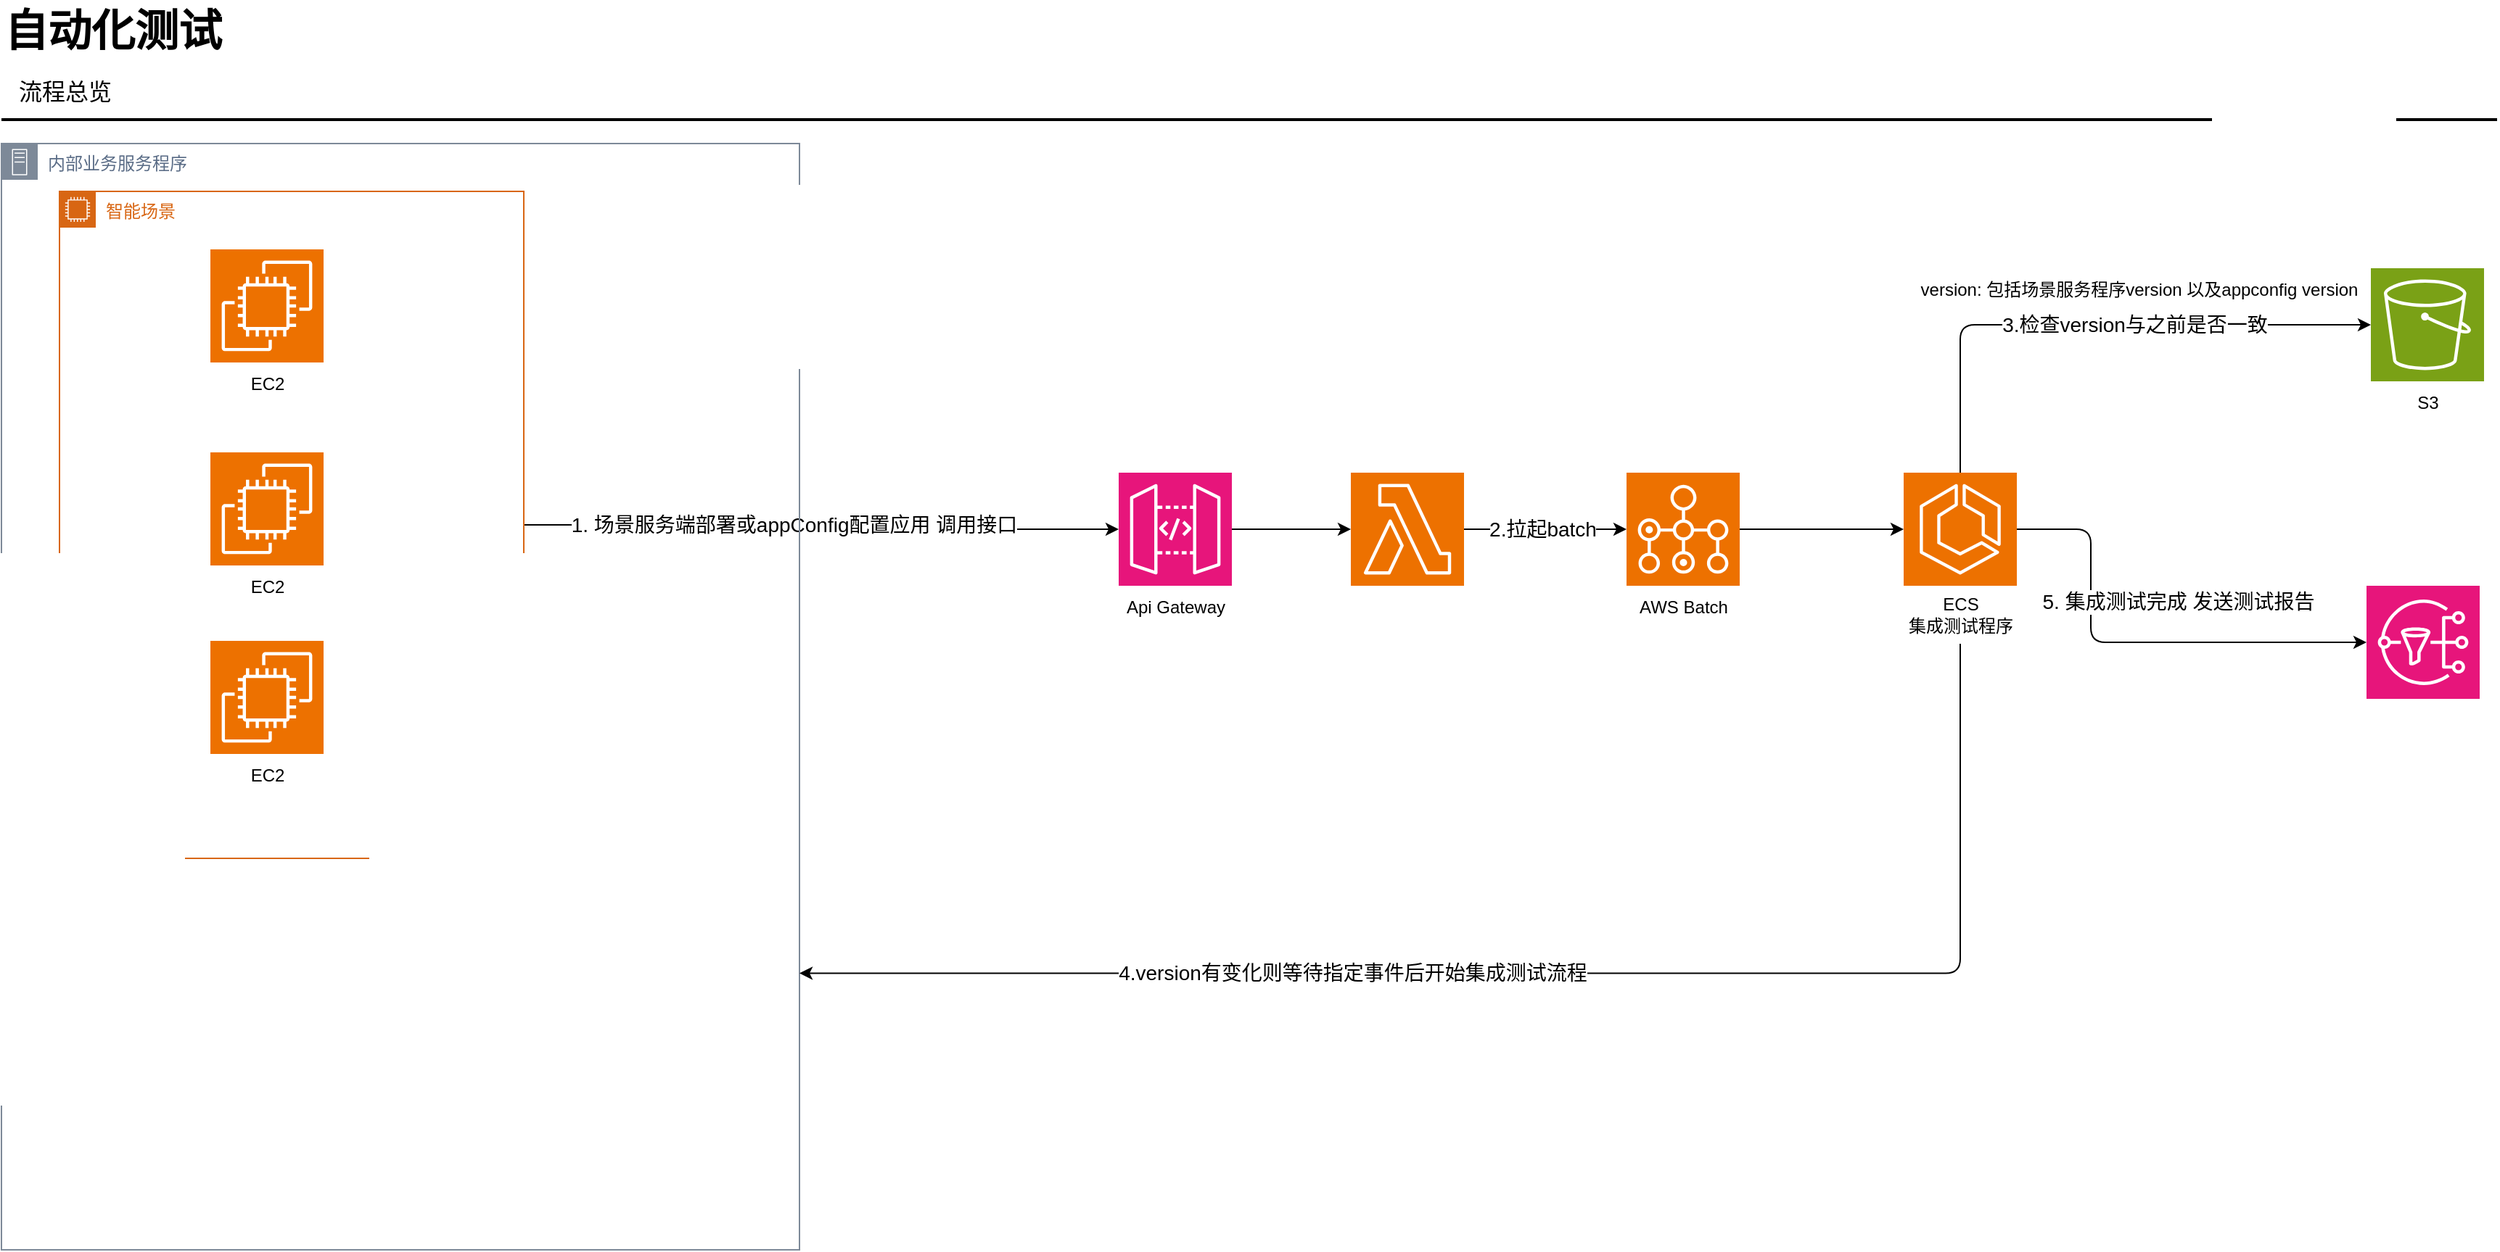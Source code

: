 <mxfile version="24.7.7">
  <diagram id="Ht1M8jgEwFfnCIfOTk4-" name="Page-1">
    <mxGraphModel dx="2322" dy="924" grid="1" gridSize="10" guides="1" tooltips="1" connect="1" arrows="1" fold="1" page="0" pageScale="1" pageWidth="827" pageHeight="1169" background="none" math="0" shadow="0">
      <root>
        <mxCell id="0" />
        <mxCell id="1" parent="0" />
        <mxCell id="-QjtrjUzRDEMRZ5MF8oH-47" value="自动化测试" style="text;html=1;resizable=0;points=[];autosize=1;align=left;verticalAlign=top;spacingTop=-4;fontSize=30;fontStyle=1;rounded=0;" parent="1" vertex="1">
          <mxGeometry x="-120" y="65.5" width="170" height="40" as="geometry" />
        </mxCell>
        <mxCell id="-QjtrjUzRDEMRZ5MF8oH-48" value="流程总览" style="text;html=1;resizable=0;points=[];autosize=1;align=left;verticalAlign=top;spacingTop=-4;fontSize=16;rounded=0;" parent="1" vertex="1">
          <mxGeometry x="-110" y="115.5" width="90" height="30" as="geometry" />
        </mxCell>
        <mxCell id="SCVMTBWpLvtzJIhz15lM-1" value="" style="line;strokeWidth=2;html=1;fontSize=14;rounded=0;" parent="1" vertex="1">
          <mxGeometry x="-120" y="140" width="1720" height="15.02" as="geometry" />
        </mxCell>
        <mxCell id="G6lWxy4UC_xkW3f3Wh48-16" style="edgeStyle=orthogonalEdgeStyle;orthogonalLoop=1;jettySize=auto;html=1;" edge="1" parent="1" source="G6lWxy4UC_xkW3f3Wh48-1" target="G6lWxy4UC_xkW3f3Wh48-54">
          <mxGeometry relative="1" as="geometry">
            <mxPoint x="650" y="430" as="targetPoint" />
          </mxGeometry>
        </mxCell>
        <mxCell id="G6lWxy4UC_xkW3f3Wh48-42" value="&lt;span style=&quot;color: rgb(0, 0, 0); font-family: Helvetica; font-style: normal; font-variant-ligatures: normal; font-variant-caps: normal; font-weight: 400; letter-spacing: normal; orphans: 2; text-align: center; text-indent: 0px; text-transform: none; widows: 2; word-spacing: 0px; -webkit-text-stroke-width: 0px; white-space: nowrap; background-color: rgb(255, 255, 255); text-decoration-thickness: initial; text-decoration-style: initial; text-decoration-color: initial; float: none; display: inline !important;&quot;&gt;&lt;font style=&quot;font-size: 14px;&quot;&gt;1. 场景服务端部署或appConfig配置应用 调用接口&lt;/font&gt;&lt;/span&gt;" style="edgeLabel;html=1;align=center;verticalAlign=middle;resizable=0;points=[];" vertex="1" connectable="0" parent="G6lWxy4UC_xkW3f3Wh48-16">
          <mxGeometry x="-0.311" y="-4" relative="1" as="geometry">
            <mxPoint x="43" y="-4" as="offset" />
          </mxGeometry>
        </mxCell>
        <mxCell id="G6lWxy4UC_xkW3f3Wh48-1" value="智能场景" style="points=[[0,0],[0.25,0],[0.5,0],[0.75,0],[1,0],[1,0.25],[1,0.5],[1,0.75],[1,1],[0.75,1],[0.5,1],[0.25,1],[0,1],[0,0.75],[0,0.5],[0,0.25]];outlineConnect=0;gradientColor=none;html=1;whiteSpace=wrap;fontSize=12;fontStyle=0;container=1;pointerEvents=0;collapsible=0;recursiveResize=0;shape=mxgraph.aws4.group;grIcon=mxgraph.aws4.group_ec2_instance_contents;strokeColor=#D86613;fillColor=none;verticalAlign=top;align=left;spacingLeft=30;fontColor=#D86613;dashed=0;" vertex="1" parent="1">
          <mxGeometry x="-80" y="196.98" width="320" height="460" as="geometry" />
        </mxCell>
        <mxCell id="G6lWxy4UC_xkW3f3Wh48-62" value="" style="group" vertex="1" connectable="0" parent="G6lWxy4UC_xkW3f3Wh48-1">
          <mxGeometry x="104" y="40" width="78" height="108" as="geometry" />
        </mxCell>
        <mxCell id="G6lWxy4UC_xkW3f3Wh48-48" value="" style="sketch=0;points=[[0,0,0],[0.25,0,0],[0.5,0,0],[0.75,0,0],[1,0,0],[0,1,0],[0.25,1,0],[0.5,1,0],[0.75,1,0],[1,1,0],[0,0.25,0],[0,0.5,0],[0,0.75,0],[1,0.25,0],[1,0.5,0],[1,0.75,0]];outlineConnect=0;fontColor=#232F3E;fillColor=#ED7100;strokeColor=#ffffff;dashed=0;verticalLabelPosition=bottom;verticalAlign=top;align=center;html=1;fontSize=12;fontStyle=0;aspect=fixed;shape=mxgraph.aws4.resourceIcon;resIcon=mxgraph.aws4.ec2;" vertex="1" parent="G6lWxy4UC_xkW3f3Wh48-62">
          <mxGeometry width="78" height="78" as="geometry" />
        </mxCell>
        <mxCell id="G6lWxy4UC_xkW3f3Wh48-57" value="EC2" style="text;html=1;align=center;verticalAlign=middle;resizable=0;points=[];autosize=1;strokeColor=none;fillColor=none;" vertex="1" parent="G6lWxy4UC_xkW3f3Wh48-62">
          <mxGeometry x="14" y="78" width="50" height="30" as="geometry" />
        </mxCell>
        <mxCell id="G6lWxy4UC_xkW3f3Wh48-63" value="" style="group" vertex="1" connectable="0" parent="G6lWxy4UC_xkW3f3Wh48-1">
          <mxGeometry x="104" y="310" width="78" height="108" as="geometry" />
        </mxCell>
        <mxCell id="G6lWxy4UC_xkW3f3Wh48-64" value="" style="sketch=0;points=[[0,0,0],[0.25,0,0],[0.5,0,0],[0.75,0,0],[1,0,0],[0,1,0],[0.25,1,0],[0.5,1,0],[0.75,1,0],[1,1,0],[0,0.25,0],[0,0.5,0],[0,0.75,0],[1,0.25,0],[1,0.5,0],[1,0.75,0]];outlineConnect=0;fontColor=#232F3E;fillColor=#ED7100;strokeColor=#ffffff;dashed=0;verticalLabelPosition=bottom;verticalAlign=top;align=center;html=1;fontSize=12;fontStyle=0;aspect=fixed;shape=mxgraph.aws4.resourceIcon;resIcon=mxgraph.aws4.ec2;" vertex="1" parent="G6lWxy4UC_xkW3f3Wh48-63">
          <mxGeometry width="78" height="78" as="geometry" />
        </mxCell>
        <mxCell id="G6lWxy4UC_xkW3f3Wh48-65" value="EC2" style="text;html=1;align=center;verticalAlign=middle;resizable=0;points=[];autosize=1;strokeColor=none;fillColor=none;" vertex="1" parent="G6lWxy4UC_xkW3f3Wh48-63">
          <mxGeometry x="14" y="78" width="50" height="30" as="geometry" />
        </mxCell>
        <mxCell id="G6lWxy4UC_xkW3f3Wh48-66" value="" style="group" vertex="1" connectable="0" parent="G6lWxy4UC_xkW3f3Wh48-1">
          <mxGeometry x="104" y="180" width="78" height="108" as="geometry" />
        </mxCell>
        <mxCell id="G6lWxy4UC_xkW3f3Wh48-67" value="" style="sketch=0;points=[[0,0,0],[0.25,0,0],[0.5,0,0],[0.75,0,0],[1,0,0],[0,1,0],[0.25,1,0],[0.5,1,0],[0.75,1,0],[1,1,0],[0,0.25,0],[0,0.5,0],[0,0.75,0],[1,0.25,0],[1,0.5,0],[1,0.75,0]];outlineConnect=0;fontColor=#232F3E;fillColor=#ED7100;strokeColor=#ffffff;dashed=0;verticalLabelPosition=bottom;verticalAlign=top;align=center;html=1;fontSize=12;fontStyle=0;aspect=fixed;shape=mxgraph.aws4.resourceIcon;resIcon=mxgraph.aws4.ec2;" vertex="1" parent="G6lWxy4UC_xkW3f3Wh48-66">
          <mxGeometry width="78" height="78" as="geometry" />
        </mxCell>
        <mxCell id="G6lWxy4UC_xkW3f3Wh48-68" value="EC2" style="text;html=1;align=center;verticalAlign=middle;resizable=0;points=[];autosize=1;strokeColor=none;fillColor=none;" vertex="1" parent="G6lWxy4UC_xkW3f3Wh48-66">
          <mxGeometry x="14" y="78" width="50" height="30" as="geometry" />
        </mxCell>
        <mxCell id="G6lWxy4UC_xkW3f3Wh48-23" value="" style="edgeStyle=orthogonalEdgeStyle;orthogonalLoop=1;jettySize=auto;html=1;entryX=0;entryY=0.5;entryDx=0;entryDy=0;entryPerimeter=0;" edge="1" parent="1" source="G6lWxy4UC_xkW3f3Wh48-14" target="G6lWxy4UC_xkW3f3Wh48-51">
          <mxGeometry relative="1" as="geometry">
            <mxPoint x="992.5" y="430" as="targetPoint" />
          </mxGeometry>
        </mxCell>
        <mxCell id="G6lWxy4UC_xkW3f3Wh48-46" value="&lt;font style=&quot;font-size: 14px;&quot;&gt;2.拉起batch&lt;/font&gt;" style="edgeLabel;html=1;align=center;verticalAlign=middle;resizable=0;points=[];" vertex="1" connectable="0" parent="G6lWxy4UC_xkW3f3Wh48-23">
          <mxGeometry x="-0.354" relative="1" as="geometry">
            <mxPoint x="18" as="offset" />
          </mxGeometry>
        </mxCell>
        <mxCell id="G6lWxy4UC_xkW3f3Wh48-14" value="" style="sketch=0;points=[[0,0,0],[0.25,0,0],[0.5,0,0],[0.75,0,0],[1,0,0],[0,1,0],[0.25,1,0],[0.5,1,0],[0.75,1,0],[1,1,0],[0,0.25,0],[0,0.5,0],[0,0.75,0],[1,0.25,0],[1,0.5,0],[1,0.75,0]];outlineConnect=0;fontColor=#232F3E;fillColor=#ED7100;strokeColor=#ffffff;dashed=0;verticalLabelPosition=bottom;verticalAlign=top;align=center;html=1;fontSize=12;fontStyle=0;aspect=fixed;shape=mxgraph.aws4.resourceIcon;resIcon=mxgraph.aws4.lambda;" vertex="1" parent="1">
          <mxGeometry x="810" y="391" width="78" height="78" as="geometry" />
        </mxCell>
        <mxCell id="G6lWxy4UC_xkW3f3Wh48-55" style="edgeStyle=orthogonalEdgeStyle;orthogonalLoop=1;jettySize=auto;html=1;" edge="1" parent="1" source="G6lWxy4UC_xkW3f3Wh48-54" target="G6lWxy4UC_xkW3f3Wh48-14">
          <mxGeometry relative="1" as="geometry" />
        </mxCell>
        <mxCell id="G6lWxy4UC_xkW3f3Wh48-70" value="" style="group" vertex="1" connectable="0" parent="1">
          <mxGeometry x="644" y="391" width="90" height="108" as="geometry" />
        </mxCell>
        <mxCell id="G6lWxy4UC_xkW3f3Wh48-54" value="" style="sketch=0;points=[[0,0,0],[0.25,0,0],[0.5,0,0],[0.75,0,0],[1,0,0],[0,1,0],[0.25,1,0],[0.5,1,0],[0.75,1,0],[1,1,0],[0,0.25,0],[0,0.5,0],[0,0.75,0],[1,0.25,0],[1,0.5,0],[1,0.75,0]];outlineConnect=0;fontColor=#232F3E;fillColor=#E7157B;strokeColor=#ffffff;dashed=0;verticalLabelPosition=bottom;verticalAlign=top;align=center;html=1;fontSize=12;fontStyle=0;aspect=fixed;shape=mxgraph.aws4.resourceIcon;resIcon=mxgraph.aws4.api_gateway;" vertex="1" parent="G6lWxy4UC_xkW3f3Wh48-70">
          <mxGeometry x="6" width="78" height="78" as="geometry" />
        </mxCell>
        <mxCell id="G6lWxy4UC_xkW3f3Wh48-56" value="Api Gateway" style="text;html=1;align=center;verticalAlign=middle;resizable=0;points=[];autosize=1;strokeColor=none;fillColor=none;" vertex="1" parent="G6lWxy4UC_xkW3f3Wh48-70">
          <mxGeometry y="78" width="90" height="30" as="geometry" />
        </mxCell>
        <mxCell id="G6lWxy4UC_xkW3f3Wh48-71" value="" style="group" vertex="1" connectable="0" parent="1">
          <mxGeometry x="999" y="391" width="80" height="108" as="geometry" />
        </mxCell>
        <mxCell id="G6lWxy4UC_xkW3f3Wh48-51" value="" style="sketch=0;points=[[0,0,0],[0.25,0,0],[0.5,0,0],[0.75,0,0],[1,0,0],[0,1,0],[0.25,1,0],[0.5,1,0],[0.75,1,0],[1,1,0],[0,0.25,0],[0,0.5,0],[0,0.75,0],[1,0.25,0],[1,0.5,0],[1,0.75,0]];outlineConnect=0;fontColor=#232F3E;fillColor=#ED7100;strokeColor=#ffffff;dashed=0;verticalLabelPosition=bottom;verticalAlign=top;align=center;html=1;fontSize=12;fontStyle=0;aspect=fixed;shape=mxgraph.aws4.resourceIcon;resIcon=mxgraph.aws4.batch;" vertex="1" parent="G6lWxy4UC_xkW3f3Wh48-71">
          <mxGeometry x="1" width="78" height="78" as="geometry" />
        </mxCell>
        <mxCell id="G6lWxy4UC_xkW3f3Wh48-69" value="AWS Batch" style="text;html=1;align=center;verticalAlign=middle;resizable=0;points=[];autosize=1;strokeColor=none;fillColor=none;" vertex="1" parent="G6lWxy4UC_xkW3f3Wh48-71">
          <mxGeometry y="78" width="80" height="30" as="geometry" />
        </mxCell>
        <mxCell id="G6lWxy4UC_xkW3f3Wh48-73" value="" style="group" vertex="1" connectable="0" parent="1">
          <mxGeometry x="1180" y="391" width="100" height="118" as="geometry" />
        </mxCell>
        <mxCell id="G6lWxy4UC_xkW3f3Wh48-47" value="" style="sketch=0;points=[[0,0,0],[0.25,0,0],[0.5,0,0],[0.75,0,0],[1,0,0],[0,1,0],[0.25,1,0],[0.5,1,0],[0.75,1,0],[1,1,0],[0,0.25,0],[0,0.5,0],[0,0.75,0],[1,0.25,0],[1,0.5,0],[1,0.75,0]];outlineConnect=0;fontColor=#232F3E;fillColor=#ED7100;strokeColor=#ffffff;dashed=0;verticalLabelPosition=bottom;verticalAlign=top;align=center;html=1;fontSize=12;fontStyle=0;aspect=fixed;shape=mxgraph.aws4.resourceIcon;resIcon=mxgraph.aws4.ecs;" vertex="1" parent="G6lWxy4UC_xkW3f3Wh48-73">
          <mxGeometry x="11" width="78" height="78" as="geometry" />
        </mxCell>
        <mxCell id="G6lWxy4UC_xkW3f3Wh48-72" value="ECS&lt;div&gt;集成测试程序&lt;/div&gt;" style="text;html=1;align=center;verticalAlign=middle;resizable=0;points=[];autosize=1;strokeColor=none;fillColor=none;" vertex="1" parent="G6lWxy4UC_xkW3f3Wh48-73">
          <mxGeometry y="78" width="100" height="40" as="geometry" />
        </mxCell>
        <mxCell id="G6lWxy4UC_xkW3f3Wh48-74" style="edgeStyle=orthogonalEdgeStyle;orthogonalLoop=1;jettySize=auto;html=1;" edge="1" parent="1" source="G6lWxy4UC_xkW3f3Wh48-51" target="G6lWxy4UC_xkW3f3Wh48-47">
          <mxGeometry relative="1" as="geometry" />
        </mxCell>
        <mxCell id="G6lWxy4UC_xkW3f3Wh48-78" value="" style="group" vertex="1" connectable="0" parent="1">
          <mxGeometry x="1513" y="250" width="78" height="108" as="geometry" />
        </mxCell>
        <mxCell id="G6lWxy4UC_xkW3f3Wh48-76" value="" style="sketch=0;points=[[0,0,0],[0.25,0,0],[0.5,0,0],[0.75,0,0],[1,0,0],[0,1,0],[0.25,1,0],[0.5,1,0],[0.75,1,0],[1,1,0],[0,0.25,0],[0,0.5,0],[0,0.75,0],[1,0.25,0],[1,0.5,0],[1,0.75,0]];outlineConnect=0;fontColor=#232F3E;fillColor=#7AA116;strokeColor=#ffffff;dashed=0;verticalLabelPosition=bottom;verticalAlign=top;align=center;html=1;fontSize=12;fontStyle=0;aspect=fixed;shape=mxgraph.aws4.resourceIcon;resIcon=mxgraph.aws4.s3;" vertex="1" parent="G6lWxy4UC_xkW3f3Wh48-78">
          <mxGeometry width="78" height="78" as="geometry" />
        </mxCell>
        <mxCell id="G6lWxy4UC_xkW3f3Wh48-77" value="S3" style="text;html=1;align=center;verticalAlign=middle;resizable=0;points=[];autosize=1;strokeColor=none;fillColor=none;" vertex="1" parent="G6lWxy4UC_xkW3f3Wh48-78">
          <mxGeometry x="19" y="78" width="40" height="30" as="geometry" />
        </mxCell>
        <mxCell id="G6lWxy4UC_xkW3f3Wh48-79" style="edgeStyle=orthogonalEdgeStyle;orthogonalLoop=1;jettySize=auto;html=1;entryX=0;entryY=0.5;entryDx=0;entryDy=0;entryPerimeter=0;" edge="1" parent="1" source="G6lWxy4UC_xkW3f3Wh48-47" target="G6lWxy4UC_xkW3f3Wh48-76">
          <mxGeometry relative="1" as="geometry">
            <Array as="points">
              <mxPoint x="1230" y="289" />
            </Array>
          </mxGeometry>
        </mxCell>
        <mxCell id="G6lWxy4UC_xkW3f3Wh48-83" value="&lt;font style=&quot;font-size: 14px;&quot;&gt;3.检查version与之前是否一致&lt;/font&gt;" style="edgeLabel;html=1;align=center;verticalAlign=middle;resizable=0;points=[];" vertex="1" connectable="0" parent="G6lWxy4UC_xkW3f3Wh48-79">
          <mxGeometry x="-0.238" y="1" relative="1" as="geometry">
            <mxPoint x="75" y="1" as="offset" />
          </mxGeometry>
        </mxCell>
        <mxCell id="G6lWxy4UC_xkW3f3Wh48-84" value="version: 包括场景服务程序version 以及appconfig version" style="text;html=1;align=center;verticalAlign=middle;resizable=0;points=[];autosize=1;strokeColor=none;fillColor=none;" vertex="1" parent="1">
          <mxGeometry x="1193" y="250" width="320" height="30" as="geometry" />
        </mxCell>
        <mxCell id="G6lWxy4UC_xkW3f3Wh48-86" value="内部业务服务程序" style="points=[[0,0],[0.25,0],[0.5,0],[0.75,0],[1,0],[1,0.25],[1,0.5],[1,0.75],[1,1],[0.75,1],[0.5,1],[0.25,1],[0,1],[0,0.75],[0,0.5],[0,0.25]];outlineConnect=0;gradientColor=none;html=1;whiteSpace=wrap;fontSize=12;fontStyle=0;container=1;pointerEvents=0;collapsible=0;recursiveResize=0;shape=mxgraph.aws4.group;grIcon=mxgraph.aws4.group_on_premise;strokeColor=#7D8998;fillColor=none;verticalAlign=top;align=left;spacingLeft=30;fontColor=#5A6C86;dashed=0;" vertex="1" parent="1">
          <mxGeometry x="-120" y="164" width="550" height="762.98" as="geometry" />
        </mxCell>
        <mxCell id="G6lWxy4UC_xkW3f3Wh48-87" style="edgeStyle=orthogonalEdgeStyle;orthogonalLoop=1;jettySize=auto;html=1;entryX=1;entryY=0.75;entryDx=0;entryDy=0;" edge="1" parent="1" source="G6lWxy4UC_xkW3f3Wh48-72" target="G6lWxy4UC_xkW3f3Wh48-86">
          <mxGeometry relative="1" as="geometry">
            <mxPoint x="490" y="739" as="targetPoint" />
            <Array as="points">
              <mxPoint x="1230" y="736" />
            </Array>
          </mxGeometry>
        </mxCell>
        <mxCell id="G6lWxy4UC_xkW3f3Wh48-88" value="&lt;font style=&quot;font-size: 14px;&quot;&gt;4.version有变化则等待指定事件后开始集成测试流程&lt;/font&gt;" style="edgeLabel;html=1;align=center;verticalAlign=middle;resizable=0;points=[];" vertex="1" connectable="0" parent="G6lWxy4UC_xkW3f3Wh48-87">
          <mxGeometry x="0.268" y="2" relative="1" as="geometry">
            <mxPoint x="5" y="-2" as="offset" />
          </mxGeometry>
        </mxCell>
        <mxCell id="G6lWxy4UC_xkW3f3Wh48-89" value="" style="sketch=0;points=[[0,0,0],[0.25,0,0],[0.5,0,0],[0.75,0,0],[1,0,0],[0,1,0],[0.25,1,0],[0.5,1,0],[0.75,1,0],[1,1,0],[0,0.25,0],[0,0.5,0],[0,0.75,0],[1,0.25,0],[1,0.5,0],[1,0.75,0]];outlineConnect=0;fontColor=#232F3E;fillColor=#E7157B;strokeColor=#ffffff;dashed=0;verticalLabelPosition=bottom;verticalAlign=top;align=center;html=1;fontSize=12;fontStyle=0;aspect=fixed;shape=mxgraph.aws4.resourceIcon;resIcon=mxgraph.aws4.sns;" vertex="1" parent="1">
          <mxGeometry x="1510" y="469" width="78" height="78" as="geometry" />
        </mxCell>
        <mxCell id="G6lWxy4UC_xkW3f3Wh48-90" style="edgeStyle=orthogonalEdgeStyle;orthogonalLoop=1;jettySize=auto;html=1;entryX=0;entryY=0.5;entryDx=0;entryDy=0;entryPerimeter=0;" edge="1" parent="1" source="G6lWxy4UC_xkW3f3Wh48-47" target="G6lWxy4UC_xkW3f3Wh48-89">
          <mxGeometry relative="1" as="geometry">
            <Array as="points">
              <mxPoint x="1320" y="430" />
              <mxPoint x="1320" y="508" />
            </Array>
          </mxGeometry>
        </mxCell>
        <mxCell id="G6lWxy4UC_xkW3f3Wh48-91" value="&lt;font style=&quot;font-size: 14px;&quot;&gt;5. 集成测试完成 发送测试报告&lt;/font&gt;" style="edgeLabel;html=1;align=center;verticalAlign=middle;resizable=0;points=[];" vertex="1" connectable="0" parent="G6lWxy4UC_xkW3f3Wh48-90">
          <mxGeometry x="0.032" relative="1" as="geometry">
            <mxPoint x="24" y="-28" as="offset" />
          </mxGeometry>
        </mxCell>
      </root>
    </mxGraphModel>
  </diagram>
</mxfile>
